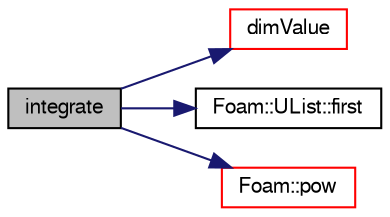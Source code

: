 digraph "integrate"
{
  bgcolor="transparent";
  edge [fontname="FreeSans",fontsize="10",labelfontname="FreeSans",labelfontsize="10"];
  node [fontname="FreeSans",fontsize="10",shape=record];
  rankdir="LR";
  Node701 [label="integrate",height=0.2,width=0.4,color="black", fillcolor="grey75", style="filled", fontcolor="black"];
  Node701 -> Node702 [color="midnightblue",fontsize="10",style="solid",fontname="FreeSans"];
  Node702 [label="dimValue",height=0.2,width=0.4,color="red",URL="$a27666.html#a33bdabe31b69c13f56c129eafc181ac6",tooltip="Return dimensioned constant value. "];
  Node701 -> Node704 [color="midnightblue",fontsize="10",style="solid",fontname="FreeSans"];
  Node704 [label="Foam::UList::first",height=0.2,width=0.4,color="black",URL="$a25698.html#a1c9828bc3de9502754d944c95a2ce0d9",tooltip="Return the first element of the list. "];
  Node701 -> Node705 [color="midnightblue",fontsize="10",style="solid",fontname="FreeSans"];
  Node705 [label="Foam::pow",height=0.2,width=0.4,color="red",URL="$a21124.html#a7500c8e9d27a442adc75e287de074c7c"];
}
